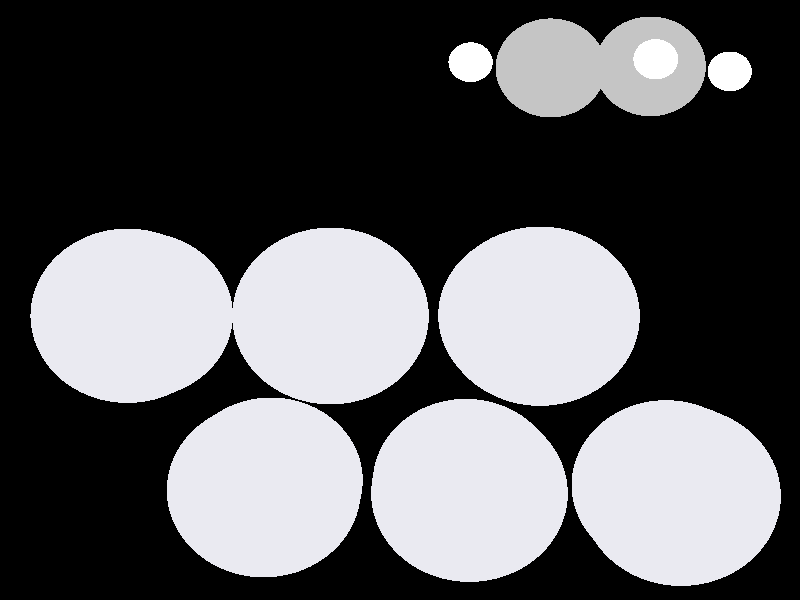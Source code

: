 #include "colors.inc"
#include "finish.inc"

global_settings {assumed_gamma 1 max_trace_level 6}
background {color White transmit 1.0}
camera {perspective
  right -9.29*x up 7.75*y
  direction 100.00*z
  location <0,0,100.00> look_at <0,0,0>}


light_source {<  2.00,   3.00,  40.00> color White
  area_light <0.70, 0, 0>, <0, 0.70, 0>, 3, 3
  adaptive 1 jitter}
// no fog
#declare simple = finish {phong 0.7}
#declare pale = finish {ambient 0.5 diffuse 0.85 roughness 0.001 specular 0.200 }
#declare intermediate = finish {ambient 0.3 diffuse 0.6 specular 0.1 roughness 0.04}
#declare vmd = finish {ambient 0.0 diffuse 0.65 phong 0.1 phong_size 40.0 specular 0.5 }
#declare jmol = finish {ambient 0.2 diffuse 0.6 specular 1 roughness 0.001 metallic}
#declare ase2 = finish {ambient 0.05 brilliance 3 diffuse 0.6 metallic specular 0.7 roughness 0.04 reflection 0.15}
#declare ase3 = finish {ambient 0.15 brilliance 2 diffuse 0.6 metallic specular 1.0 roughness 0.001 reflection 0.0}
#declare glass = finish {ambient 0.05 diffuse 0.3 specular 1.0 roughness 0.001}
#declare glass2 = finish {ambient 0.01 diffuse 0.3 specular 1.0 reflection 0.25 roughness 0.001}
#declare Rcell = 0.050;
#declare Rbond = 0.100;

#macro atom(LOC, R, COL, TRANS, FIN)
  sphere{LOC, R texture{pigment{color COL transmit TRANS} finish{FIN}}}
#end
#macro constrain(LOC, R, COL, TRANS FIN)
union{torus{R, Rcell rotate 45*z texture{pigment{color COL transmit TRANS} finish{FIN}}}
     torus{R, Rcell rotate -45*z texture{pigment{color COL transmit TRANS} finish{FIN}}}
     translate LOC}
#end

// no cell vertices
atom(< -1.63,  -2.53,  -8.69>, 1.16, rgb <0.82, 0.82, 0.88>, 0.0, ase3) // #0
atom(< -1.63,  -2.53,  -5.86>, 1.16, rgb <0.82, 0.82, 0.88>, 0.0, ase3) // #1
atom(< -1.63,  -2.53,  -3.03>, 1.16, rgb <0.82, 0.82, 0.88>, 0.0, ase3) // #2
atom(<  0.82,  -2.53,  -7.27>, 1.16, rgb <0.82, 0.82, 0.88>, 0.0, ase3) // #3
atom(<  0.82,  -2.53,  -4.45>, 1.16, rgb <0.82, 0.82, 0.88>, 0.0, ase3) // #4
atom(<  0.82,  -2.54,  -1.62>, 1.16, rgb <0.82, 0.82, 0.88>, 0.0, ase3) // #5
atom(<  3.27,  -2.53,  -5.86>, 1.16, rgb <0.82, 0.82, 0.88>, 0.0, ase3) // #6
atom(<  3.27,  -2.53,  -3.03>, 1.16, rgb <0.82, 0.82, 0.88>, 0.0, ase3) // #7
atom(<  3.27,  -2.54,  -0.20>, 1.16, rgb <0.82, 0.82, 0.88>, 0.0, ase3) // #8
atom(< -3.27,  -0.21,  -8.69>, 1.16, rgb <0.82, 0.82, 0.88>, 0.0, ase3) // #9
atom(< -3.27,  -0.21,  -5.86>, 1.16, rgb <0.82, 0.82, 0.88>, 0.0, ase3) // #10
atom(< -3.26,  -0.21,  -3.03>, 1.16, rgb <0.82, 0.82, 0.88>, 0.0, ase3) // #11
atom(< -0.82,  -0.21,  -7.27>, 1.16, rgb <0.82, 0.82, 0.88>, 0.0, ase3) // #12
atom(< -0.82,  -0.21,  -4.45>, 1.16, rgb <0.82, 0.82, 0.88>, 0.0, ase3) // #13
atom(< -0.82,  -0.21,  -1.62>, 1.16, rgb <0.82, 0.82, 0.88>, 0.0, ase3) // #14
atom(<  1.63,  -0.21,  -5.86>, 1.16, rgb <0.82, 0.82, 0.88>, 0.0, ase3) // #15
atom(<  1.63,  -0.21,  -3.03>, 1.16, rgb <0.82, 0.82, 0.88>, 0.0, ase3) // #16
atom(<  1.63,  -0.21,  -0.20>, 1.16, rgb <0.82, 0.82, 0.88>, 0.0, ase3) // #17
atom(<  0.83,   3.11,  -1.25>, 0.26, rgb <1.00, 1.00, 1.00>, 0.0, ase3) // #18
atom(<  1.75,   2.99,  -2.84>, 0.26, rgb <1.00, 1.00, 1.00>, 0.0, ase3) // #19
atom(<  3.89,   3.00,  -1.59>, 0.26, rgb <1.00, 1.00, 1.00>, 0.0, ase3) // #20
atom(<  2.97,   3.11,   0.00>, 0.26, rgb <1.00, 1.00, 1.00>, 0.0, ase3) // #21
atom(<  1.78,   3.05,  -1.75>, 0.65, rgb <0.56, 0.56, 0.56>, 0.0, ase3) // #22
atom(<  2.94,   3.05,  -1.08>, 0.65, rgb <0.56, 0.56, 0.56>, 0.0, ase3) // #23

// no constraints
